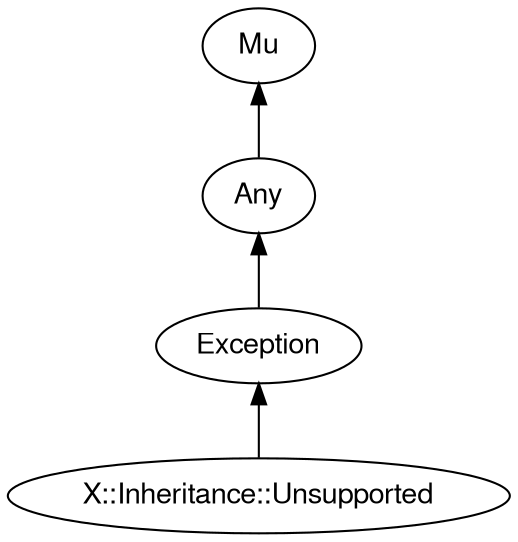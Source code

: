 digraph "perl6-type-graph" {
    rankdir=BT;
    splines=polyline;
    overlap=false; 
    // Types
    "X::Inheritance::Unsupported" [color="#000000", fontcolor="#000000", href="/type/X::Inheritance::Unsupported", fontname="FreeSans"];
    "Mu" [color="#000000", fontcolor="#000000", href="/type/Mu", fontname="FreeSans"];
    "Any" [color="#000000", fontcolor="#000000", href="/type/Any", fontname="FreeSans"];
    "Exception" [color="#000000", fontcolor="#000000", href="/type/Exception", fontname="FreeSans"];

    // Superclasses
    "X::Inheritance::Unsupported" -> "Exception" [color="#000000"];
    "Any" -> "Mu" [color="#000000"];
    "Exception" -> "Any" [color="#000000"];

    // Roles
}
